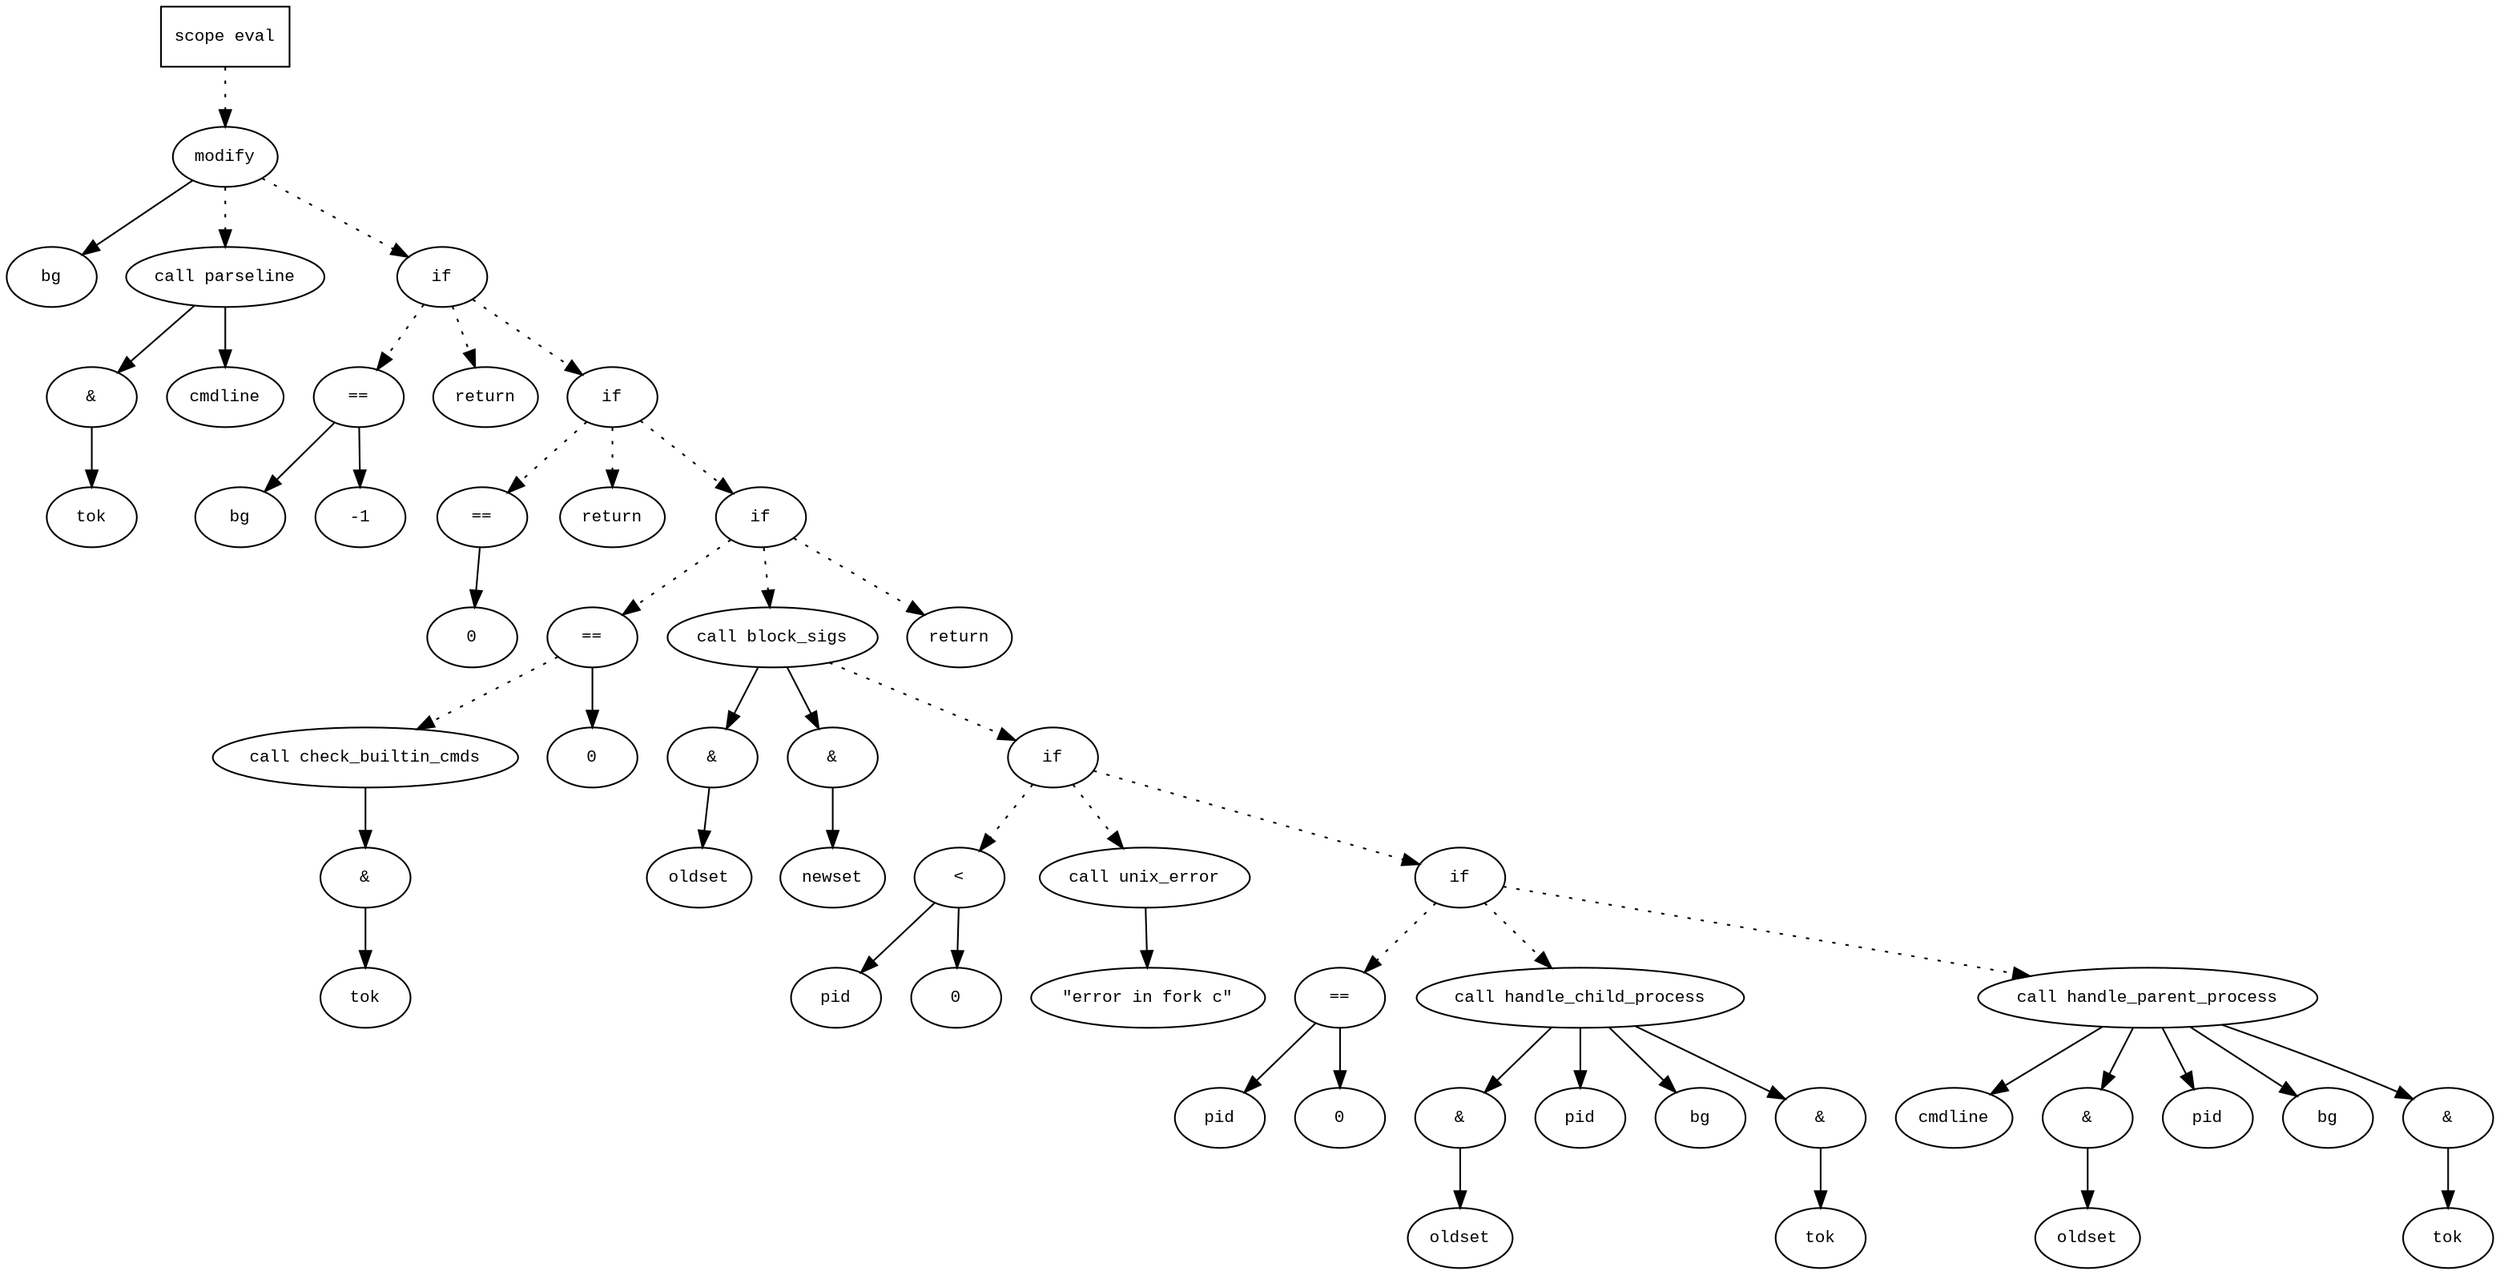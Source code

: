 digraph AST {
  graph [fontname="Times New Roman",fontsize=10];
  node  [fontname="Courier New",fontsize=10];
  edge  [fontname="Times New Roman",fontsize=10];

  node1 [label="scope eval",shape=box];
  node2 [label="modify",shape=ellipse];
  node3 [label="bg",shape=ellipse];
  node2 -> node3;
  node4 [label="call parseline",shape=ellipse];
  node5 [label="&",shape=ellipse];
  node4 -> node5;
  node6 [label="tok",shape=ellipse];
  node5 -> node6;
  node7 [label="cmdline",shape=ellipse];
  node4 -> node7;
  node2 -> node4 [style=dotted];
  node1 -> node2 [style=dotted];
  node8 [label="if",shape=ellipse];
  node2 -> node8 [style=dotted];
  node9 [label="==",shape=ellipse];
  node10 [label="bg",shape=ellipse];
  node9 -> node10;
  node11 [label="-1",shape=ellipse];
  node9 -> node11;
  node8 -> node9 [style=dotted];
  node12 [label="return",shape=ellipse];
  node8 -> node12 [style=dotted];
  node13 [label="if",shape=ellipse];
  node8 -> node13 [style=dotted];
  node14 [label="==",shape=ellipse];
  node15 [label="0",shape=ellipse];
  node14 -> node15;
  node13 -> node14 [style=dotted];
  node16 [label="return",shape=ellipse];
  node13 -> node16 [style=dotted];
  node17 [label="if",shape=ellipse];
  node13 -> node17 [style=dotted];
  node18 [label="==",shape=ellipse];
  node19 [label="call check_builtin_cmds",shape=ellipse];
  node20 [label="&",shape=ellipse];
  node19 -> node20;
  node21 [label="tok",shape=ellipse];
  node20 -> node21;
  node18 -> node19 [style=dotted];
  node22 [label="0",shape=ellipse];
  node18 -> node22;
  node17 -> node18 [style=dotted];
  node23 [label="call block_sigs",shape=ellipse];
  node24 [label="&",shape=ellipse];
  node23 -> node24;
  node25 [label="oldset",shape=ellipse];
  node24 -> node25;
  node26 [label="&",shape=ellipse];
  node23 -> node26;
  node27 [label="newset",shape=ellipse];
  node26 -> node27;
  node17 -> node23 [style=dotted];
  node28 [label="if",shape=ellipse];
  node23 -> node28 [style=dotted];
  node29 [label="<",shape=ellipse];
  node30 [label="pid",shape=ellipse];
  node29 -> node30;
  node31 [label="0",shape=ellipse];
  node29 -> node31;
  node28 -> node29 [style=dotted];
  node32 [label="call unix_error",shape=ellipse];
  node33 [label="\"error in fork c\"",shape=ellipse];
  node32 -> node33;
  node28 -> node32 [style=dotted];
  node34 [label="if",shape=ellipse];
  node28 -> node34 [style=dotted];
  node35 [label="==",shape=ellipse];
  node36 [label="pid",shape=ellipse];
  node35 -> node36;
  node37 [label="0",shape=ellipse];
  node35 -> node37;
  node34 -> node35 [style=dotted];
  node38 [label="call handle_child_process",shape=ellipse];
  node39 [label="&",shape=ellipse];
  node38 -> node39;
  node40 [label="oldset",shape=ellipse];
  node39 -> node40;
  node41 [label="pid",shape=ellipse];
  node38 -> node41;
  node42 [label="bg",shape=ellipse];
  node38 -> node42;
  node43 [label="&",shape=ellipse];
  node38 -> node43;
  node44 [label="tok",shape=ellipse];
  node43 -> node44;
  node34 -> node38 [style=dotted];
  node45 [label="call handle_parent_process",shape=ellipse];
  node46 [label="cmdline",shape=ellipse];
  node45 -> node46;
  node47 [label="&",shape=ellipse];
  node45 -> node47;
  node48 [label="oldset",shape=ellipse];
  node47 -> node48;
  node49 [label="pid",shape=ellipse];
  node45 -> node49;
  node50 [label="bg",shape=ellipse];
  node45 -> node50;
  node51 [label="&",shape=ellipse];
  node45 -> node51;
  node52 [label="tok",shape=ellipse];
  node51 -> node52;
  node34 -> node45 [style=dotted];
  node53 [label="return",shape=ellipse];
  node17 -> node53 [style=dotted];
} 